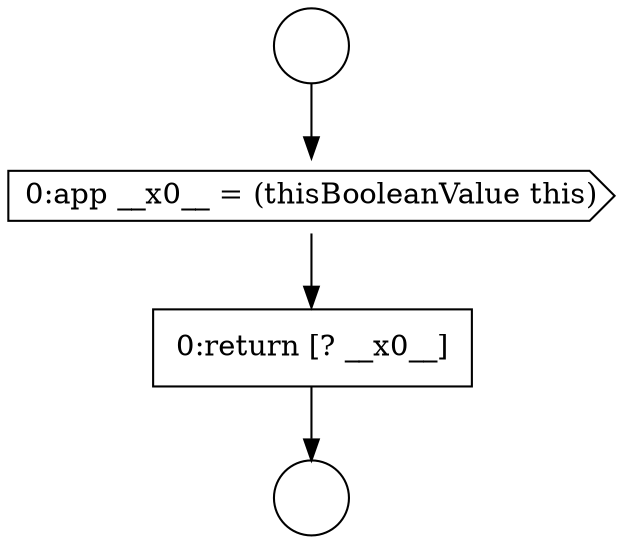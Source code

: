 digraph {
  node12412 [shape=circle label=" " color="black" fillcolor="white" style=filled]
  node12414 [shape=cds, label=<<font color="black">0:app __x0__ = (thisBooleanValue this)</font>> color="black" fillcolor="white" style=filled]
  node12415 [shape=none, margin=0, label=<<font color="black">
    <table border="0" cellborder="1" cellspacing="0" cellpadding="10">
      <tr><td align="left">0:return [? __x0__]</td></tr>
    </table>
  </font>> color="black" fillcolor="white" style=filled]
  node12413 [shape=circle label=" " color="black" fillcolor="white" style=filled]
  node12412 -> node12414 [ color="black"]
  node12414 -> node12415 [ color="black"]
  node12415 -> node12413 [ color="black"]
}
